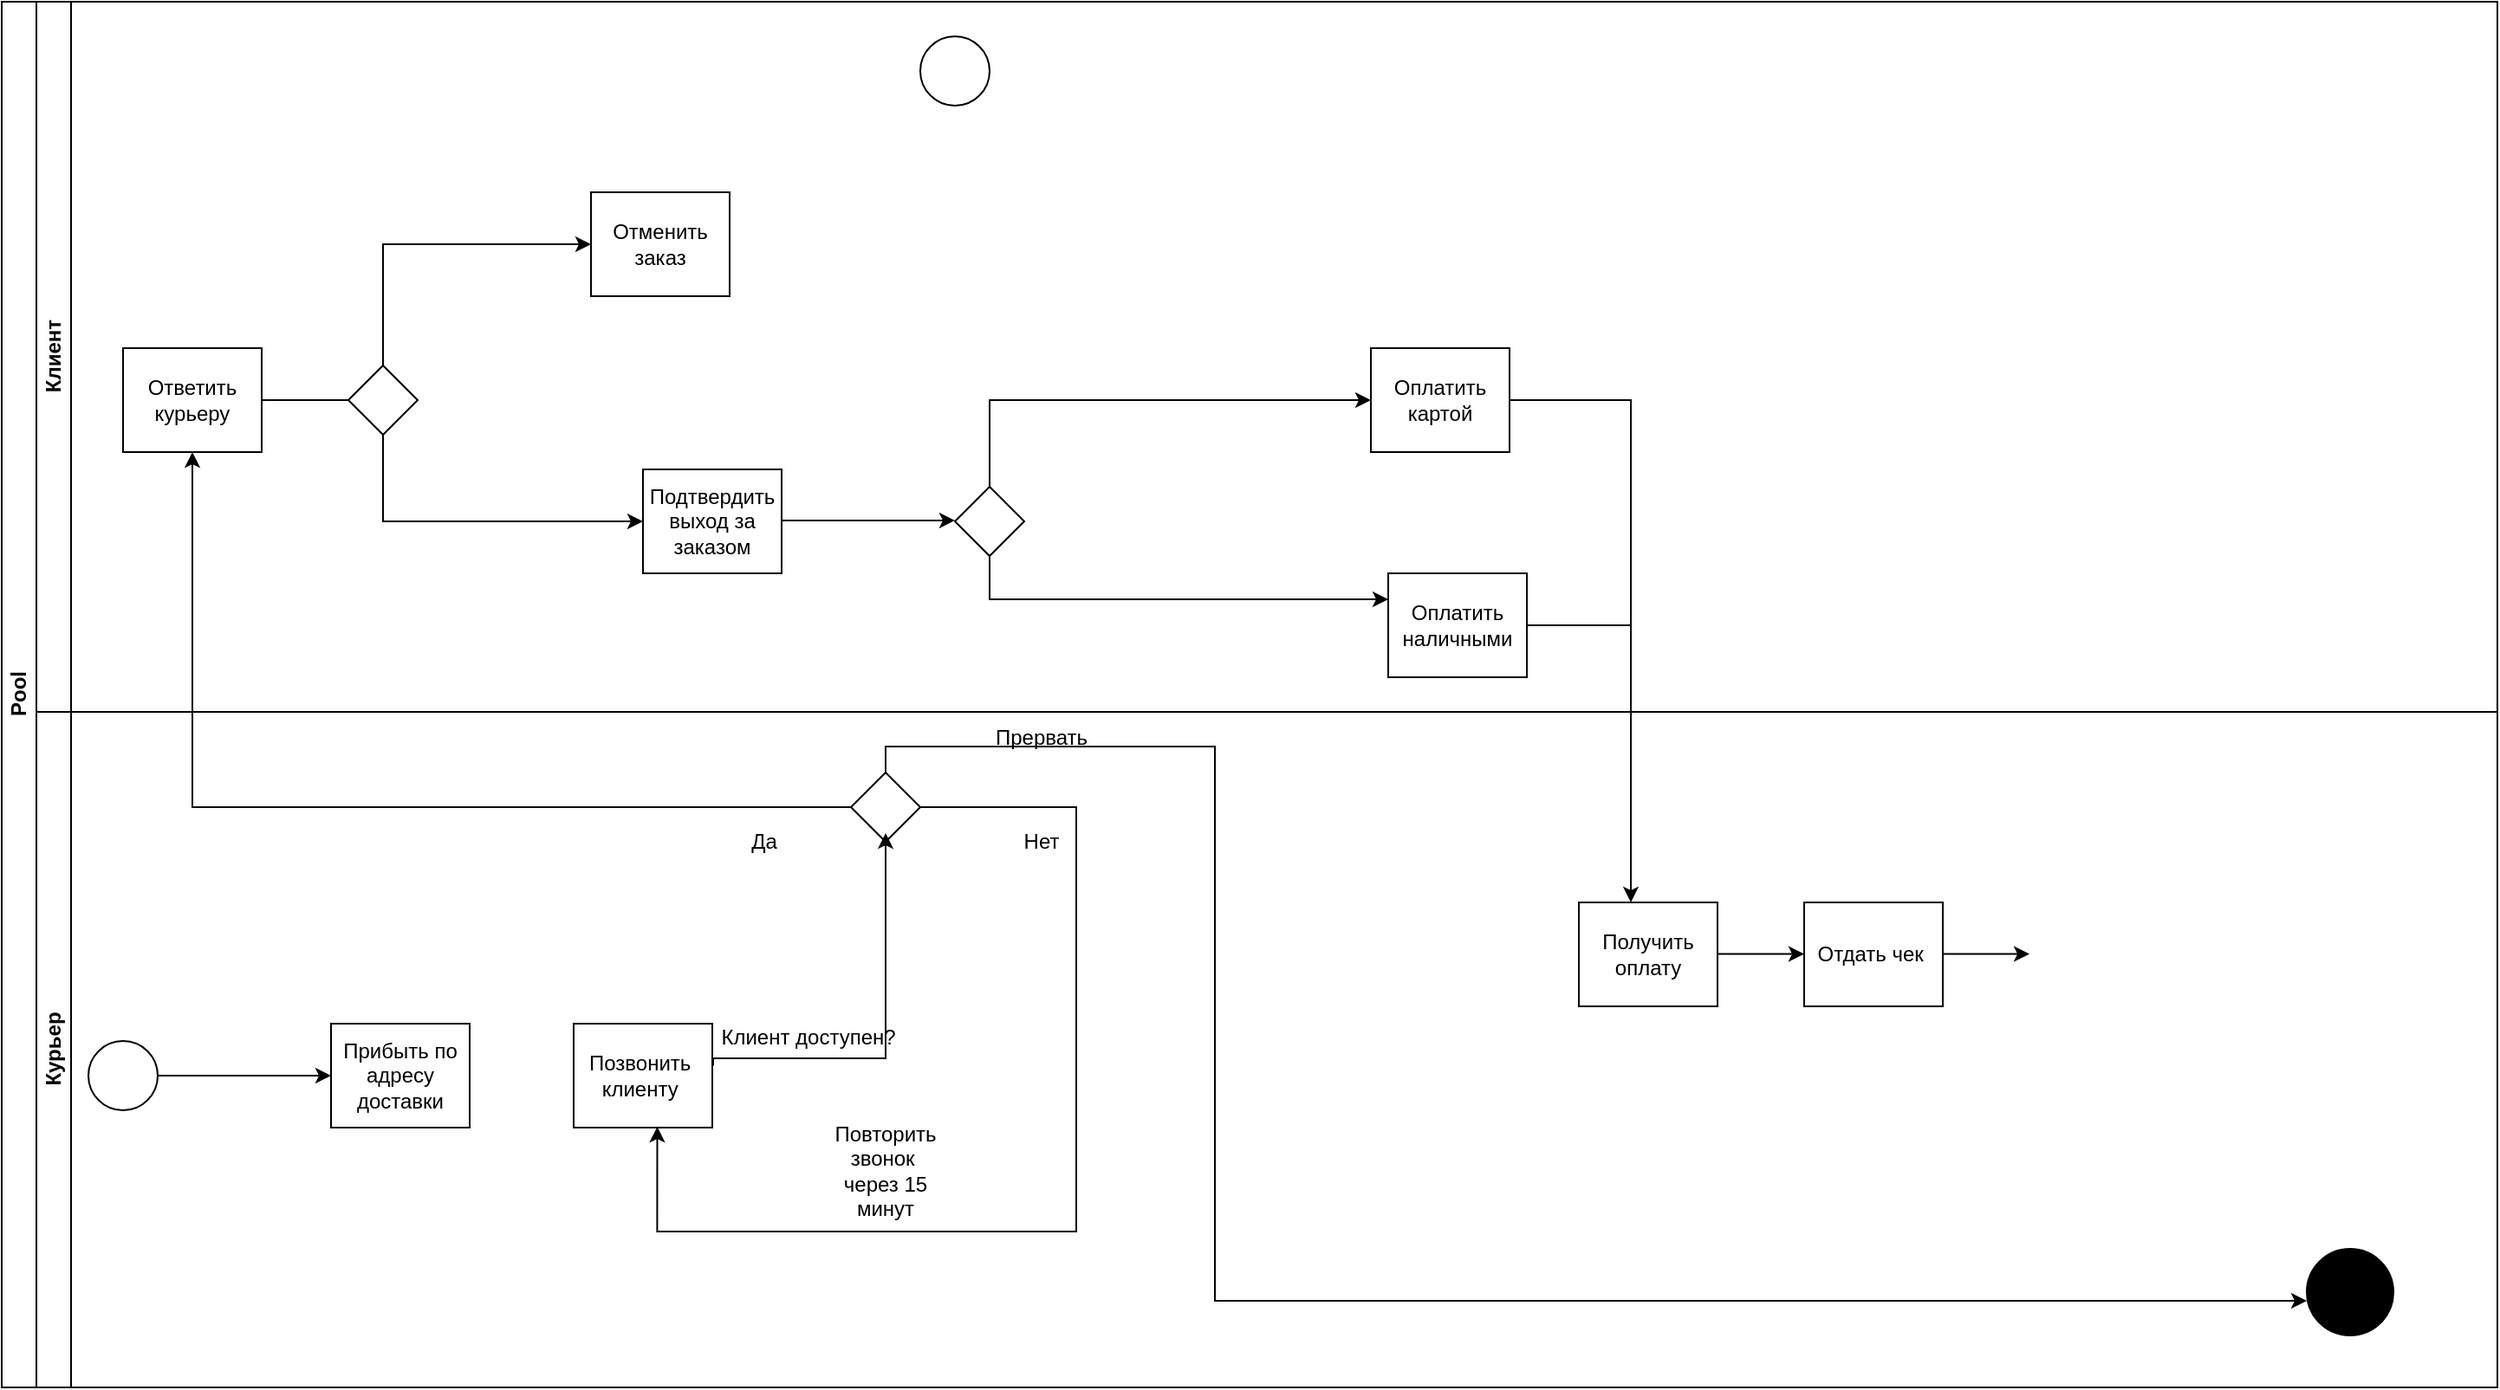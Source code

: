 <mxfile version="24.0.7" type="github">
  <diagram id="prtHgNgQTEPvFCAcTncT" name="Page-1">
    <mxGraphModel dx="1509" dy="785" grid="1" gridSize="10" guides="1" tooltips="1" connect="1" arrows="1" fold="1" page="1" pageScale="1" pageWidth="827" pageHeight="1169" math="0" shadow="0">
      <root>
        <mxCell id="0" />
        <mxCell id="1" parent="0" />
        <mxCell id="dNxyNK7c78bLwvsdeMH5-19" value="Pool" style="swimlane;html=1;childLayout=stackLayout;resizeParent=1;resizeParentMax=0;horizontal=0;startSize=20;horizontalStack=0;" parent="1" vertex="1">
          <mxGeometry x="110" y="60" width="1440" height="800" as="geometry" />
        </mxCell>
        <mxCell id="K2Bq7J1p50yDDpJ4szLd-61" style="edgeStyle=orthogonalEdgeStyle;rounded=0;orthogonalLoop=1;jettySize=auto;html=1;endArrow=classic;endFill=1;exitX=0;exitY=0.5;exitDx=0;exitDy=0;entryX=0.5;entryY=1;entryDx=0;entryDy=0;" edge="1" parent="dNxyNK7c78bLwvsdeMH5-19" source="K2Bq7J1p50yDDpJ4szLd-59" target="dNxyNK7c78bLwvsdeMH5-30">
          <mxGeometry relative="1" as="geometry">
            <mxPoint x="419.97" y="430" as="sourcePoint" />
            <mxPoint x="410" y="430" as="targetPoint" />
            <Array as="points">
              <mxPoint x="110" y="465" />
            </Array>
          </mxGeometry>
        </mxCell>
        <mxCell id="dNxyNK7c78bLwvsdeMH5-20" value="Клиент" style="swimlane;html=1;startSize=20;horizontal=0;" parent="dNxyNK7c78bLwvsdeMH5-19" vertex="1">
          <mxGeometry x="20" width="1420" height="410" as="geometry" />
        </mxCell>
        <mxCell id="dNxyNK7c78bLwvsdeMH5-24" value="Отменить заказ" style="rounded=0;whiteSpace=wrap;html=1;fontFamily=Helvetica;fontSize=12;fontColor=#000000;align=center;" parent="dNxyNK7c78bLwvsdeMH5-20" vertex="1">
          <mxGeometry x="320" y="110" width="80" height="60" as="geometry" />
        </mxCell>
        <mxCell id="dNxyNK7c78bLwvsdeMH5-32" value="" style="ellipse;whiteSpace=wrap;html=1;" parent="dNxyNK7c78bLwvsdeMH5-20" vertex="1">
          <mxGeometry x="510" y="20" width="40" height="40" as="geometry" />
        </mxCell>
        <mxCell id="dNxyNK7c78bLwvsdeMH5-33" value="" style="edgeStyle=orthogonalEdgeStyle;rounded=0;orthogonalLoop=1;jettySize=auto;html=1;endArrow=classic;endFill=1;entryX=0;entryY=0.5;entryDx=0;entryDy=0;" parent="dNxyNK7c78bLwvsdeMH5-20" source="dNxyNK7c78bLwvsdeMH5-30" edge="1" target="TP964_NQ1YUmOZFnUN69-9">
          <mxGeometry relative="1" as="geometry">
            <mxPoint x="350" y="350" as="targetPoint" />
            <Array as="points">
              <mxPoint x="200" y="230" />
              <mxPoint x="200" y="300" />
            </Array>
          </mxGeometry>
        </mxCell>
        <mxCell id="dNxyNK7c78bLwvsdeMH5-30" value="Ответить курьеру" style="rounded=0;whiteSpace=wrap;html=1;fontFamily=Helvetica;fontSize=12;fontColor=#000000;align=center;" parent="dNxyNK7c78bLwvsdeMH5-20" vertex="1">
          <mxGeometry x="50" y="200" width="80" height="60" as="geometry" />
        </mxCell>
        <mxCell id="TP964_NQ1YUmOZFnUN69-7" value="" style="rhombus;whiteSpace=wrap;html=1;fontFamily=Helvetica;fontSize=12;fontColor=#000000;align=center;" parent="dNxyNK7c78bLwvsdeMH5-20" vertex="1">
          <mxGeometry x="180" y="210" width="40" height="40" as="geometry" />
        </mxCell>
        <mxCell id="TP964_NQ1YUmOZFnUN69-9" value="Подтвердить выход за заказом" style="rounded=0;whiteSpace=wrap;html=1;fontFamily=Helvetica;fontSize=12;fontColor=#000000;align=center;" parent="dNxyNK7c78bLwvsdeMH5-20" vertex="1">
          <mxGeometry x="350" y="270" width="80" height="60" as="geometry" />
        </mxCell>
        <mxCell id="K2Bq7J1p50yDDpJ4szLd-4" value="" style="rhombus;whiteSpace=wrap;html=1;fontFamily=Helvetica;fontSize=12;fontColor=#000000;align=center;" vertex="1" parent="dNxyNK7c78bLwvsdeMH5-20">
          <mxGeometry x="530" y="280" width="40" height="40" as="geometry" />
        </mxCell>
        <mxCell id="K2Bq7J1p50yDDpJ4szLd-5" value="" style="edgeStyle=orthogonalEdgeStyle;rounded=0;orthogonalLoop=1;jettySize=auto;html=1;endArrow=classic;endFill=1;exitX=0.5;exitY=0;exitDx=0;exitDy=0;entryX=0;entryY=0.5;entryDx=0;entryDy=0;" edge="1" parent="dNxyNK7c78bLwvsdeMH5-20" source="K2Bq7J1p50yDDpJ4szLd-4" target="K2Bq7J1p50yDDpJ4szLd-6">
          <mxGeometry relative="1" as="geometry">
            <mxPoint x="680" y="239.66" as="sourcePoint" />
            <mxPoint x="740" y="240.16" as="targetPoint" />
            <Array as="points">
              <mxPoint x="550" y="230" />
              <mxPoint x="740" y="230" />
            </Array>
          </mxGeometry>
        </mxCell>
        <mxCell id="K2Bq7J1p50yDDpJ4szLd-6" value="Оплатить картой" style="rounded=0;whiteSpace=wrap;html=1;fontFamily=Helvetica;fontSize=12;fontColor=#000000;align=center;" vertex="1" parent="dNxyNK7c78bLwvsdeMH5-20">
          <mxGeometry x="770" y="200" width="80" height="60" as="geometry" />
        </mxCell>
        <mxCell id="K2Bq7J1p50yDDpJ4szLd-7" value="Оплатить наличными" style="rounded=0;whiteSpace=wrap;html=1;fontFamily=Helvetica;fontSize=12;fontColor=#000000;align=center;" vertex="1" parent="dNxyNK7c78bLwvsdeMH5-20">
          <mxGeometry x="780" y="330" width="80" height="60" as="geometry" />
        </mxCell>
        <mxCell id="K2Bq7J1p50yDDpJ4szLd-8" value="" style="edgeStyle=orthogonalEdgeStyle;rounded=0;orthogonalLoop=1;jettySize=auto;html=1;endArrow=classic;endFill=1;exitX=0.5;exitY=1;exitDx=0;exitDy=0;entryX=0;entryY=0.25;entryDx=0;entryDy=0;" edge="1" parent="dNxyNK7c78bLwvsdeMH5-20" source="K2Bq7J1p50yDDpJ4szLd-4" target="K2Bq7J1p50yDDpJ4szLd-7">
          <mxGeometry relative="1" as="geometry">
            <mxPoint x="680" y="250" as="sourcePoint" />
            <mxPoint x="680" y="360" as="targetPoint" />
            <Array as="points">
              <mxPoint x="550" y="345" />
            </Array>
          </mxGeometry>
        </mxCell>
        <mxCell id="TP964_NQ1YUmOZFnUN69-8" value="" style="edgeStyle=orthogonalEdgeStyle;rounded=0;orthogonalLoop=1;jettySize=auto;html=1;endArrow=classic;endFill=1;exitX=0.5;exitY=0;exitDx=0;exitDy=0;" parent="dNxyNK7c78bLwvsdeMH5-20" source="TP964_NQ1YUmOZFnUN69-7" edge="1">
          <mxGeometry relative="1" as="geometry">
            <mxPoint x="254" y="250" as="sourcePoint" />
            <mxPoint x="320" y="140" as="targetPoint" />
            <Array as="points">
              <mxPoint x="200" y="140" />
              <mxPoint x="320" y="140" />
            </Array>
          </mxGeometry>
        </mxCell>
        <mxCell id="K2Bq7J1p50yDDpJ4szLd-72" value="" style="edgeStyle=orthogonalEdgeStyle;rounded=0;orthogonalLoop=1;jettySize=auto;html=1;entryX=0;entryY=0.5;entryDx=0;entryDy=0;" edge="1" parent="dNxyNK7c78bLwvsdeMH5-20">
          <mxGeometry relative="1" as="geometry">
            <mxPoint x="530" y="299.47" as="targetPoint" />
            <mxPoint x="430" y="299.47" as="sourcePoint" />
          </mxGeometry>
        </mxCell>
        <mxCell id="dNxyNK7c78bLwvsdeMH5-21" value="Курьер" style="swimlane;html=1;startSize=20;horizontal=0;fillColor=#FFFFFF;" parent="dNxyNK7c78bLwvsdeMH5-19" vertex="1">
          <mxGeometry x="20" y="410" width="1420" height="390" as="geometry" />
        </mxCell>
        <mxCell id="dNxyNK7c78bLwvsdeMH5-26" value="Прибыть по адресу доставки" style="rounded=0;whiteSpace=wrap;html=1;fontFamily=Helvetica;fontSize=12;fontColor=#000000;align=center;" parent="dNxyNK7c78bLwvsdeMH5-21" vertex="1">
          <mxGeometry x="170" y="180" width="80" height="60" as="geometry" />
        </mxCell>
        <mxCell id="dNxyNK7c78bLwvsdeMH5-23" value="" style="ellipse;whiteSpace=wrap;html=1;" parent="dNxyNK7c78bLwvsdeMH5-21" vertex="1">
          <mxGeometry x="30" y="190" width="40" height="40" as="geometry" />
        </mxCell>
        <mxCell id="TP964_NQ1YUmOZFnUN69-1" value="Позвонить&amp;nbsp; клиенту&amp;nbsp;" style="rounded=0;whiteSpace=wrap;html=1;fontFamily=Helvetica;fontSize=12;fontColor=#000000;align=center;" parent="dNxyNK7c78bLwvsdeMH5-21" vertex="1">
          <mxGeometry x="310" y="180" width="80" height="60" as="geometry" />
        </mxCell>
        <mxCell id="K2Bq7J1p50yDDpJ4szLd-1" value="Получить оплату" style="rounded=0;whiteSpace=wrap;html=1;fontFamily=Helvetica;fontSize=12;fontColor=#000000;align=center;" vertex="1" parent="dNxyNK7c78bLwvsdeMH5-21">
          <mxGeometry x="890" y="110" width="80" height="60" as="geometry" />
        </mxCell>
        <mxCell id="K2Bq7J1p50yDDpJ4szLd-2" value="Отдать чек&amp;nbsp;" style="rounded=0;whiteSpace=wrap;html=1;fontFamily=Helvetica;fontSize=12;fontColor=#000000;align=center;" vertex="1" parent="dNxyNK7c78bLwvsdeMH5-21">
          <mxGeometry x="1020" y="110" width="80" height="60" as="geometry" />
        </mxCell>
        <mxCell id="K2Bq7J1p50yDDpJ4szLd-49" value="" style="edgeStyle=orthogonalEdgeStyle;rounded=0;orthogonalLoop=1;jettySize=auto;html=1;endArrow=classic;endFill=1;" edge="1" parent="dNxyNK7c78bLwvsdeMH5-21">
          <mxGeometry relative="1" as="geometry">
            <mxPoint x="970" y="139.8" as="sourcePoint" />
            <mxPoint x="1020" y="139.8" as="targetPoint" />
            <Array as="points">
              <mxPoint x="1020" y="140.2" />
              <mxPoint x="1000" y="140.2" />
            </Array>
          </mxGeometry>
        </mxCell>
        <mxCell id="K2Bq7J1p50yDDpJ4szLd-50" value="" style="ellipse;shape=doubleEllipse;whiteSpace=wrap;html=1;aspect=fixed;fillColor=#000000;" vertex="1" parent="dNxyNK7c78bLwvsdeMH5-21">
          <mxGeometry x="1310" y="310" width="50" height="50" as="geometry" />
        </mxCell>
        <mxCell id="K2Bq7J1p50yDDpJ4szLd-51" value="" style="edgeStyle=orthogonalEdgeStyle;rounded=0;orthogonalLoop=1;jettySize=auto;html=1;endArrow=classic;endFill=1;" edge="1" parent="dNxyNK7c78bLwvsdeMH5-21">
          <mxGeometry relative="1" as="geometry">
            <mxPoint x="1100" y="139.76" as="sourcePoint" />
            <mxPoint x="1150" y="139.76" as="targetPoint" />
            <Array as="points">
              <mxPoint x="1150" y="140.16" />
              <mxPoint x="1130" y="140.16" />
            </Array>
          </mxGeometry>
        </mxCell>
        <mxCell id="dNxyNK7c78bLwvsdeMH5-25" value="" style="edgeStyle=orthogonalEdgeStyle;rounded=0;orthogonalLoop=1;jettySize=auto;html=1;entryX=0;entryY=0.5;entryDx=0;entryDy=0;" parent="dNxyNK7c78bLwvsdeMH5-21" source="dNxyNK7c78bLwvsdeMH5-23" edge="1" target="dNxyNK7c78bLwvsdeMH5-26">
          <mxGeometry relative="1" as="geometry">
            <mxPoint x="120" y="-120" as="targetPoint" />
          </mxGeometry>
        </mxCell>
        <mxCell id="K2Bq7J1p50yDDpJ4szLd-59" value="" style="rhombus;whiteSpace=wrap;html=1;fontFamily=Helvetica;fontSize=12;fontColor=#000000;align=center;" vertex="1" parent="dNxyNK7c78bLwvsdeMH5-21">
          <mxGeometry x="470" y="35" width="40" height="40" as="geometry" />
        </mxCell>
        <mxCell id="K2Bq7J1p50yDDpJ4szLd-52" style="edgeStyle=orthogonalEdgeStyle;rounded=0;orthogonalLoop=1;jettySize=auto;html=1;endArrow=classic;endFill=1;exitX=1.006;exitY=0.404;exitDx=0;exitDy=0;exitPerimeter=0;" edge="1" parent="dNxyNK7c78bLwvsdeMH5-21" source="TP964_NQ1YUmOZFnUN69-1">
          <mxGeometry relative="1" as="geometry">
            <mxPoint x="420" y="220" as="sourcePoint" />
            <mxPoint x="490" y="70" as="targetPoint" />
            <Array as="points">
              <mxPoint x="391" y="200" />
              <mxPoint x="490" y="200" />
            </Array>
          </mxGeometry>
        </mxCell>
        <mxCell id="K2Bq7J1p50yDDpJ4szLd-60" value="&lt;span style=&quot;font-weight: normal;&quot;&gt;Клиент доступен?&lt;/span&gt;" style="text;align=center;fontStyle=1;verticalAlign=middle;spacingLeft=3;spacingRight=3;strokeColor=none;rotatable=0;points=[[0,0.5],[1,0.5]];portConstraint=eastwest;html=1;" vertex="1" parent="dNxyNK7c78bLwvsdeMH5-21">
          <mxGeometry x="420" y="180" width="50" height="16" as="geometry" />
        </mxCell>
        <mxCell id="K2Bq7J1p50yDDpJ4szLd-62" value="Нет" style="text;html=1;align=center;verticalAlign=middle;whiteSpace=wrap;rounded=0;rotation=0;" vertex="1" parent="dNxyNK7c78bLwvsdeMH5-21">
          <mxGeometry x="550" y="60" width="60" height="30" as="geometry" />
        </mxCell>
        <mxCell id="K2Bq7J1p50yDDpJ4szLd-63" style="edgeStyle=orthogonalEdgeStyle;rounded=0;orthogonalLoop=1;jettySize=auto;html=1;endArrow=classic;endFill=1;exitX=1;exitY=0.5;exitDx=0;exitDy=0;entryX=0.603;entryY=0.992;entryDx=0;entryDy=0;entryPerimeter=0;" edge="1" parent="dNxyNK7c78bLwvsdeMH5-21" source="K2Bq7J1p50yDDpJ4szLd-59" target="TP964_NQ1YUmOZFnUN69-1">
          <mxGeometry relative="1" as="geometry">
            <mxPoint x="609.97" y="65" as="sourcePoint" />
            <mxPoint x="610" y="190" as="targetPoint" />
            <Array as="points">
              <mxPoint x="600" y="55" />
              <mxPoint x="600" y="300" />
              <mxPoint x="358" y="300" />
            </Array>
          </mxGeometry>
        </mxCell>
        <mxCell id="K2Bq7J1p50yDDpJ4szLd-64" value="Да" style="text;html=1;align=center;verticalAlign=middle;whiteSpace=wrap;rounded=0;" vertex="1" parent="dNxyNK7c78bLwvsdeMH5-21">
          <mxGeometry x="390" y="60" width="60" height="30" as="geometry" />
        </mxCell>
        <mxCell id="K2Bq7J1p50yDDpJ4szLd-65" value="Повторить звонок&amp;nbsp; через 15 минут" style="text;html=1;align=center;verticalAlign=middle;whiteSpace=wrap;rounded=0;" vertex="1" parent="dNxyNK7c78bLwvsdeMH5-21">
          <mxGeometry x="460" y="250" width="60" height="30" as="geometry" />
        </mxCell>
        <mxCell id="K2Bq7J1p50yDDpJ4szLd-66" value="" style="endArrow=classic;html=1;rounded=0;exitX=0.5;exitY=0;exitDx=0;exitDy=0;" edge="1" parent="dNxyNK7c78bLwvsdeMH5-21" source="K2Bq7J1p50yDDpJ4szLd-59">
          <mxGeometry width="50" height="50" relative="1" as="geometry">
            <mxPoint x="490" y="30" as="sourcePoint" />
            <mxPoint x="1310" y="340" as="targetPoint" />
            <Array as="points">
              <mxPoint x="490" y="20" />
              <mxPoint x="610" y="20" />
              <mxPoint x="680" y="20" />
              <mxPoint x="680" y="340" />
            </Array>
          </mxGeometry>
        </mxCell>
        <mxCell id="K2Bq7J1p50yDDpJ4szLd-68" value="Прервать" style="text;html=1;align=center;verticalAlign=middle;whiteSpace=wrap;rounded=0;" vertex="1" parent="dNxyNK7c78bLwvsdeMH5-21">
          <mxGeometry x="550" width="60" height="30" as="geometry" />
        </mxCell>
        <mxCell id="K2Bq7J1p50yDDpJ4szLd-73" value="" style="endArrow=classic;html=1;rounded=0;exitX=1;exitY=0.5;exitDx=0;exitDy=0;" edge="1" parent="1" source="K2Bq7J1p50yDDpJ4szLd-6">
          <mxGeometry width="50" height="50" relative="1" as="geometry">
            <mxPoint x="870" y="470" as="sourcePoint" />
            <mxPoint x="1050" y="580" as="targetPoint" />
            <Array as="points">
              <mxPoint x="1050" y="290" />
            </Array>
          </mxGeometry>
        </mxCell>
        <mxCell id="K2Bq7J1p50yDDpJ4szLd-74" value="" style="endArrow=none;html=1;rounded=0;exitX=1;exitY=0.5;exitDx=0;exitDy=0;" edge="1" parent="1" source="K2Bq7J1p50yDDpJ4szLd-7">
          <mxGeometry width="50" height="50" relative="1" as="geometry">
            <mxPoint x="870" y="470" as="sourcePoint" />
            <mxPoint x="1050" y="420" as="targetPoint" />
          </mxGeometry>
        </mxCell>
      </root>
    </mxGraphModel>
  </diagram>
</mxfile>
